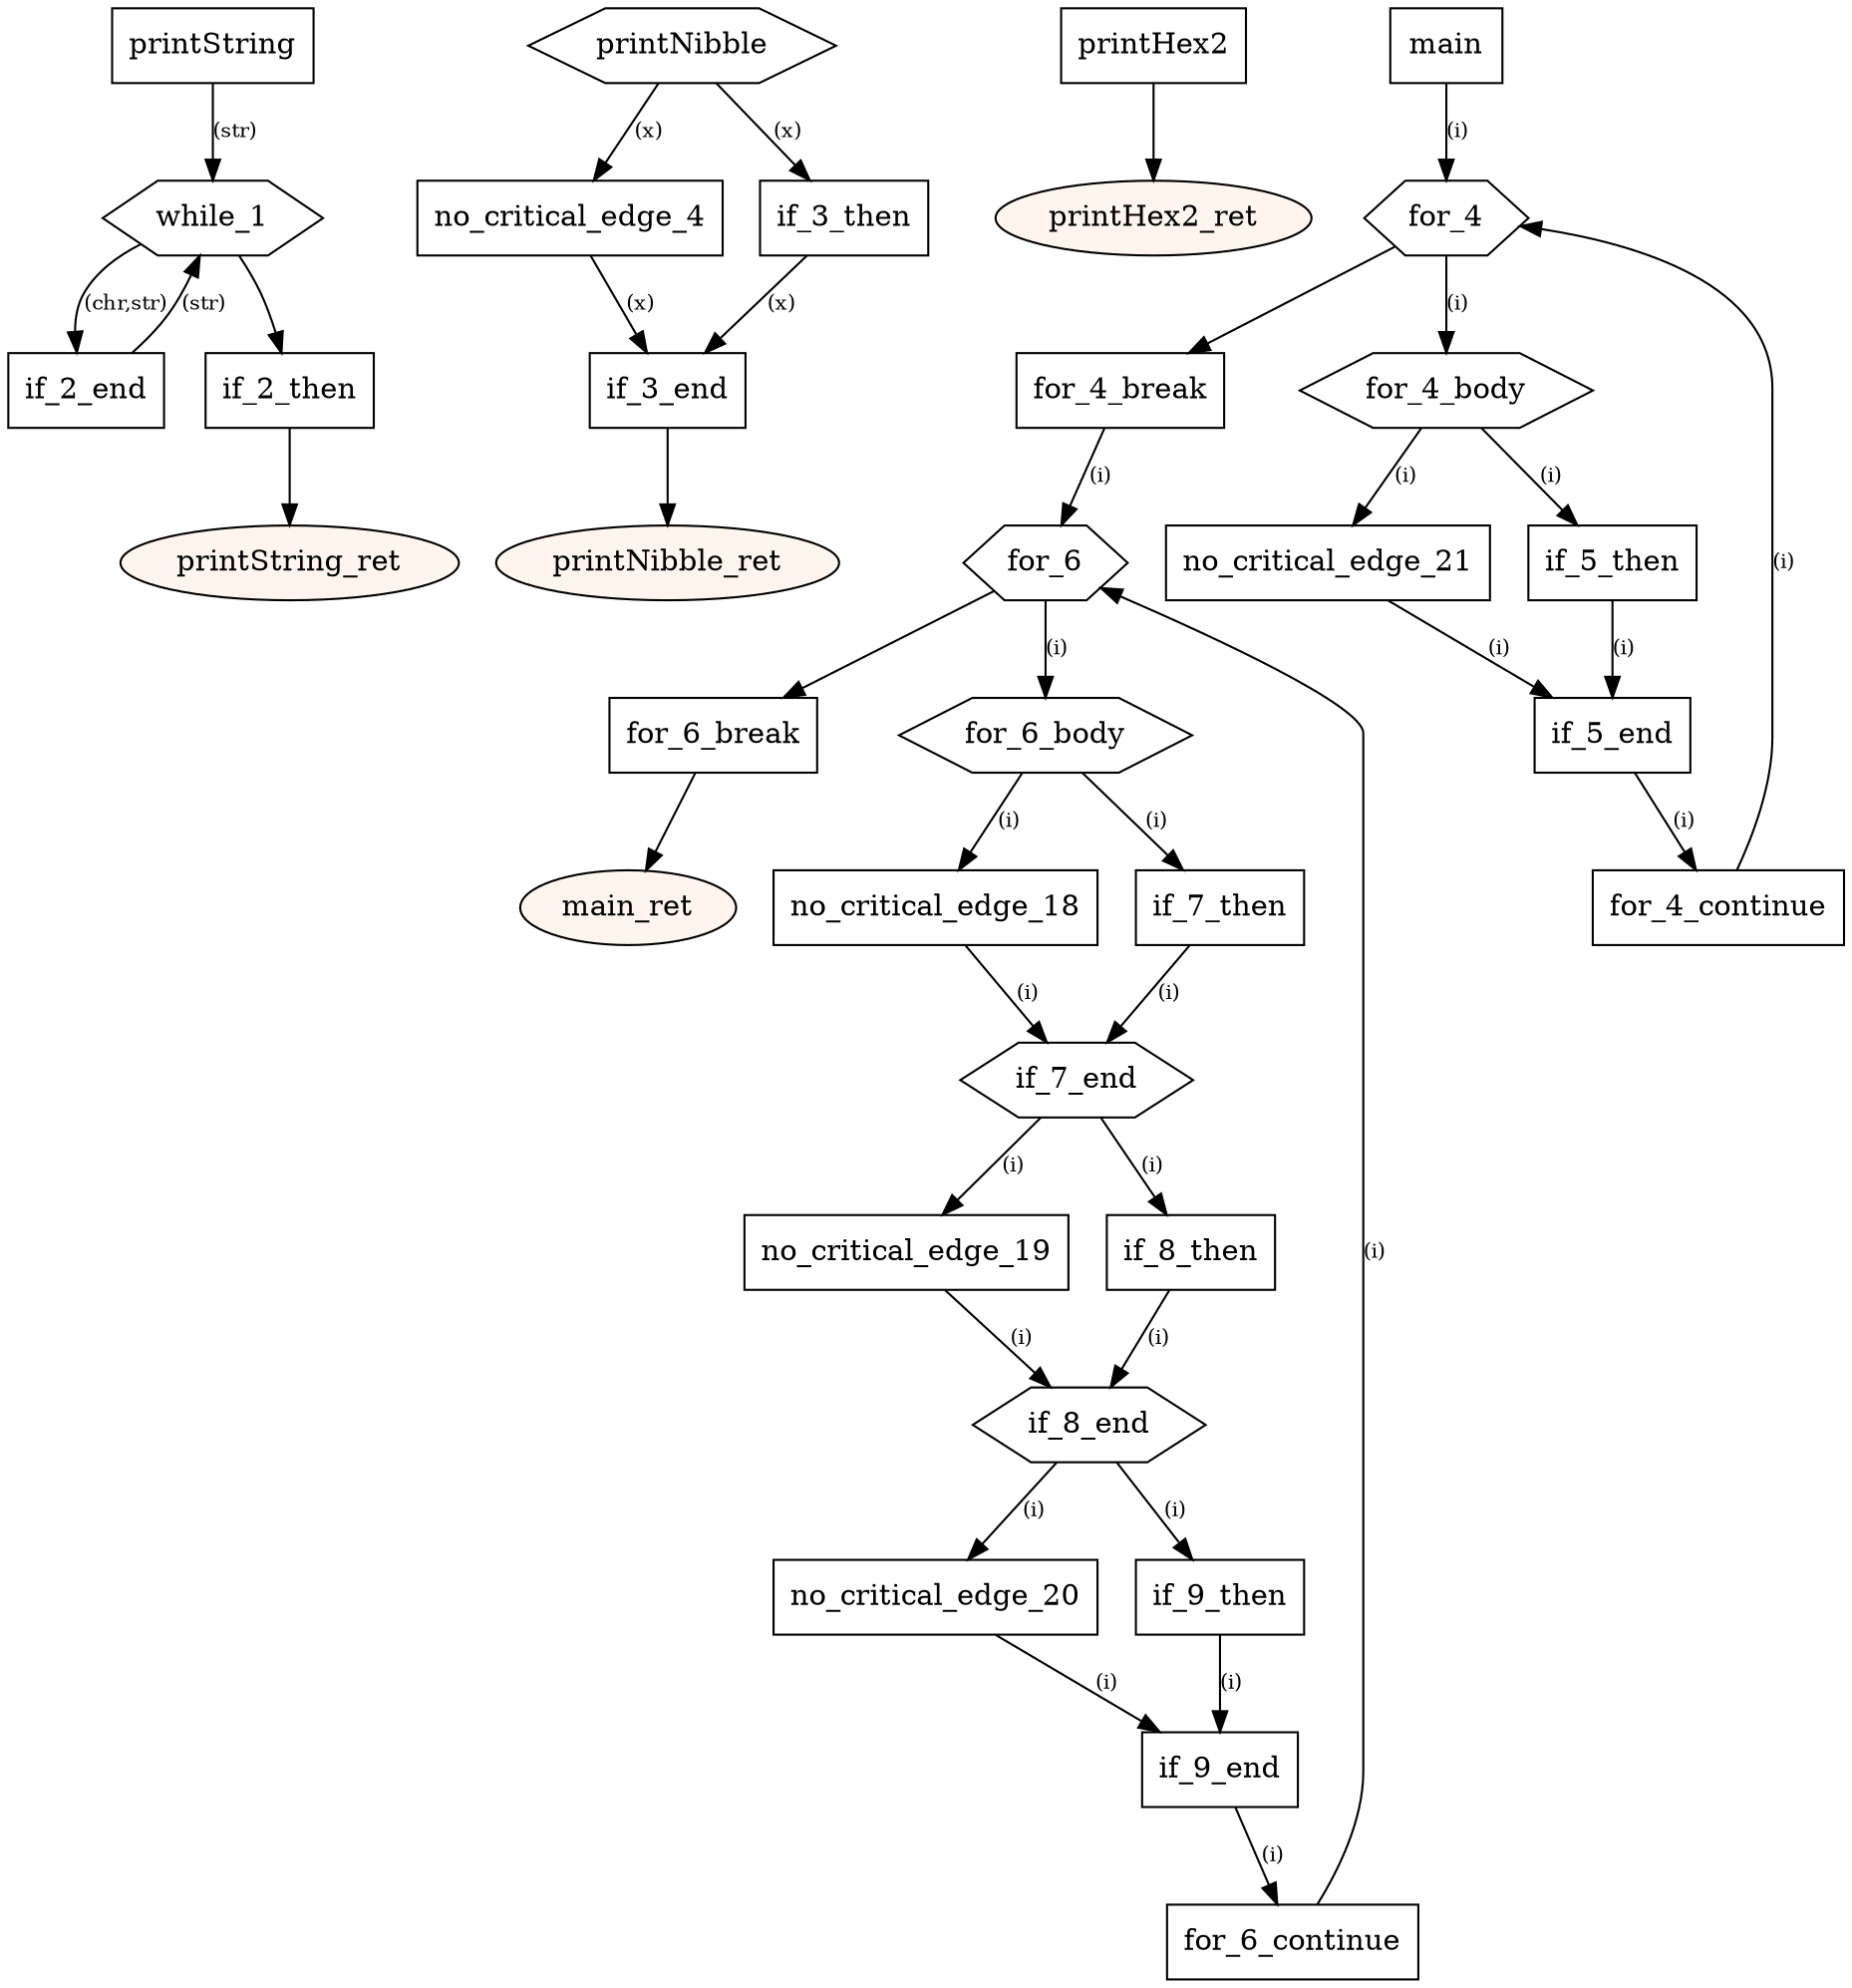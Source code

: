 digraph program {
	edge[fontsize="10pt"];
	subgraph fn_printString {
		BasicBlock_0_printString [label="printString",shape=box];
		BasicBlock_0_printString -> BasicBlock_0_while_1 [label="(str)"];
		BasicBlock_0_while_1 [label="while_1",shape=hexagon];
		BasicBlock_0_while_1 -> BasicBlock_0_if_2_end [label="(chr,str)"];
		BasicBlock_0_while_1 -> BasicBlock_0_if_2_then;
		BasicBlock_0_if_2_then [label="if_2_then",shape=box];
		BasicBlock_0_if_2_then -> BasicBlock_0_printString_ret;
		BasicBlock_0_if_2_end [label="if_2_end",shape=box];
		BasicBlock_0_if_2_end -> BasicBlock_0_while_1 [label="(str)"];
		BasicBlock_0_printString_ret [label="printString_ret",shape=oval,style=filled,fillcolor="#fff5ee"];
	}
	subgraph fn_printNibble {
		BasicBlock_1_printNibble [label="printNibble",shape=hexagon];
		BasicBlock_1_printNibble -> BasicBlock_1_no_critical_edge_4 [label="(x)"];
		BasicBlock_1_printNibble -> BasicBlock_1_if_3_then [label="(x)"];
		BasicBlock_1_if_3_then [label="if_3_then",shape=box];
		BasicBlock_1_if_3_then -> BasicBlock_1_if_3_end [label="(x)"];
		BasicBlock_1_no_critical_edge_4 [label="no_critical_edge_4",shape=box];
		BasicBlock_1_no_critical_edge_4 -> BasicBlock_1_if_3_end [label="(x)"];
		BasicBlock_1_if_3_end [label="if_3_end",shape=box];
		BasicBlock_1_if_3_end -> BasicBlock_1_printNibble_ret;
		BasicBlock_1_printNibble_ret [label="printNibble_ret",shape=oval,style=filled,fillcolor="#fff5ee"];
	}
	subgraph fn_printHex2 {
		BasicBlock_2_printHex2 [label="printHex2",shape=box];
		BasicBlock_2_printHex2 -> BasicBlock_2_printHex2_ret;
		BasicBlock_2_printHex2_ret [label="printHex2_ret",shape=oval,style=filled,fillcolor="#fff5ee"];
	}
	subgraph fn_main {
		BasicBlock_3_main [label="main",shape=box];
		BasicBlock_3_main -> BasicBlock_3_for_4 [label="(i)"];
		BasicBlock_3_for_4 [label="for_4",shape=hexagon];
		BasicBlock_3_for_4 -> BasicBlock_3_for_4_break;
		BasicBlock_3_for_4 -> BasicBlock_3_for_4_body [label="(i)"];
		BasicBlock_3_for_4_body [label="for_4_body",shape=hexagon];
		BasicBlock_3_for_4_body -> BasicBlock_3_no_critical_edge_21 [label="(i)"];
		BasicBlock_3_for_4_body -> BasicBlock_3_if_5_then [label="(i)"];
		BasicBlock_3_if_5_then [label="if_5_then",shape=box];
		BasicBlock_3_if_5_then -> BasicBlock_3_if_5_end [label="(i)"];
		BasicBlock_3_no_critical_edge_21 [label="no_critical_edge_21",shape=box];
		BasicBlock_3_no_critical_edge_21 -> BasicBlock_3_if_5_end [label="(i)"];
		BasicBlock_3_if_5_end [label="if_5_end",shape=box];
		BasicBlock_3_if_5_end -> BasicBlock_3_for_4_continue [label="(i)"];
		BasicBlock_3_for_4_continue [label="for_4_continue",shape=box];
		BasicBlock_3_for_4_continue -> BasicBlock_3_for_4 [label="(i)"];
		BasicBlock_3_for_4_break [label="for_4_break",shape=box];
		BasicBlock_3_for_4_break -> BasicBlock_3_for_6 [label="(i)"];
		BasicBlock_3_for_6 [label="for_6",shape=hexagon];
		BasicBlock_3_for_6 -> BasicBlock_3_for_6_break;
		BasicBlock_3_for_6 -> BasicBlock_3_for_6_body [label="(i)"];
		BasicBlock_3_for_6_body [label="for_6_body",shape=hexagon];
		BasicBlock_3_for_6_body -> BasicBlock_3_no_critical_edge_18 [label="(i)"];
		BasicBlock_3_for_6_body -> BasicBlock_3_if_7_then [label="(i)"];
		BasicBlock_3_if_7_then [label="if_7_then",shape=box];
		BasicBlock_3_if_7_then -> BasicBlock_3_if_7_end [label="(i)"];
		BasicBlock_3_no_critical_edge_18 [label="no_critical_edge_18",shape=box];
		BasicBlock_3_no_critical_edge_18 -> BasicBlock_3_if_7_end [label="(i)"];
		BasicBlock_3_if_7_end [label="if_7_end",shape=hexagon];
		BasicBlock_3_if_7_end -> BasicBlock_3_no_critical_edge_19 [label="(i)"];
		BasicBlock_3_if_7_end -> BasicBlock_3_if_8_then [label="(i)"];
		BasicBlock_3_if_8_then [label="if_8_then",shape=box];
		BasicBlock_3_if_8_then -> BasicBlock_3_if_8_end [label="(i)"];
		BasicBlock_3_no_critical_edge_19 [label="no_critical_edge_19",shape=box];
		BasicBlock_3_no_critical_edge_19 -> BasicBlock_3_if_8_end [label="(i)"];
		BasicBlock_3_if_8_end [label="if_8_end",shape=hexagon];
		BasicBlock_3_if_8_end -> BasicBlock_3_no_critical_edge_20 [label="(i)"];
		BasicBlock_3_if_8_end -> BasicBlock_3_if_9_then [label="(i)"];
		BasicBlock_3_if_9_then [label="if_9_then",shape=box];
		BasicBlock_3_if_9_then -> BasicBlock_3_if_9_end [label="(i)"];
		BasicBlock_3_no_critical_edge_20 [label="no_critical_edge_20",shape=box];
		BasicBlock_3_no_critical_edge_20 -> BasicBlock_3_if_9_end [label="(i)"];
		BasicBlock_3_if_9_end [label="if_9_end",shape=box];
		BasicBlock_3_if_9_end -> BasicBlock_3_for_6_continue [label="(i)"];
		BasicBlock_3_for_6_continue [label="for_6_continue",shape=box];
		BasicBlock_3_for_6_continue -> BasicBlock_3_for_6 [label="(i)"];
		BasicBlock_3_for_6_break [label="for_6_break",shape=box];
		BasicBlock_3_for_6_break -> BasicBlock_3_main_ret;
		BasicBlock_3_main_ret [label="main_ret",shape=oval,style=filled,fillcolor="#fff5ee"];
	}
}
